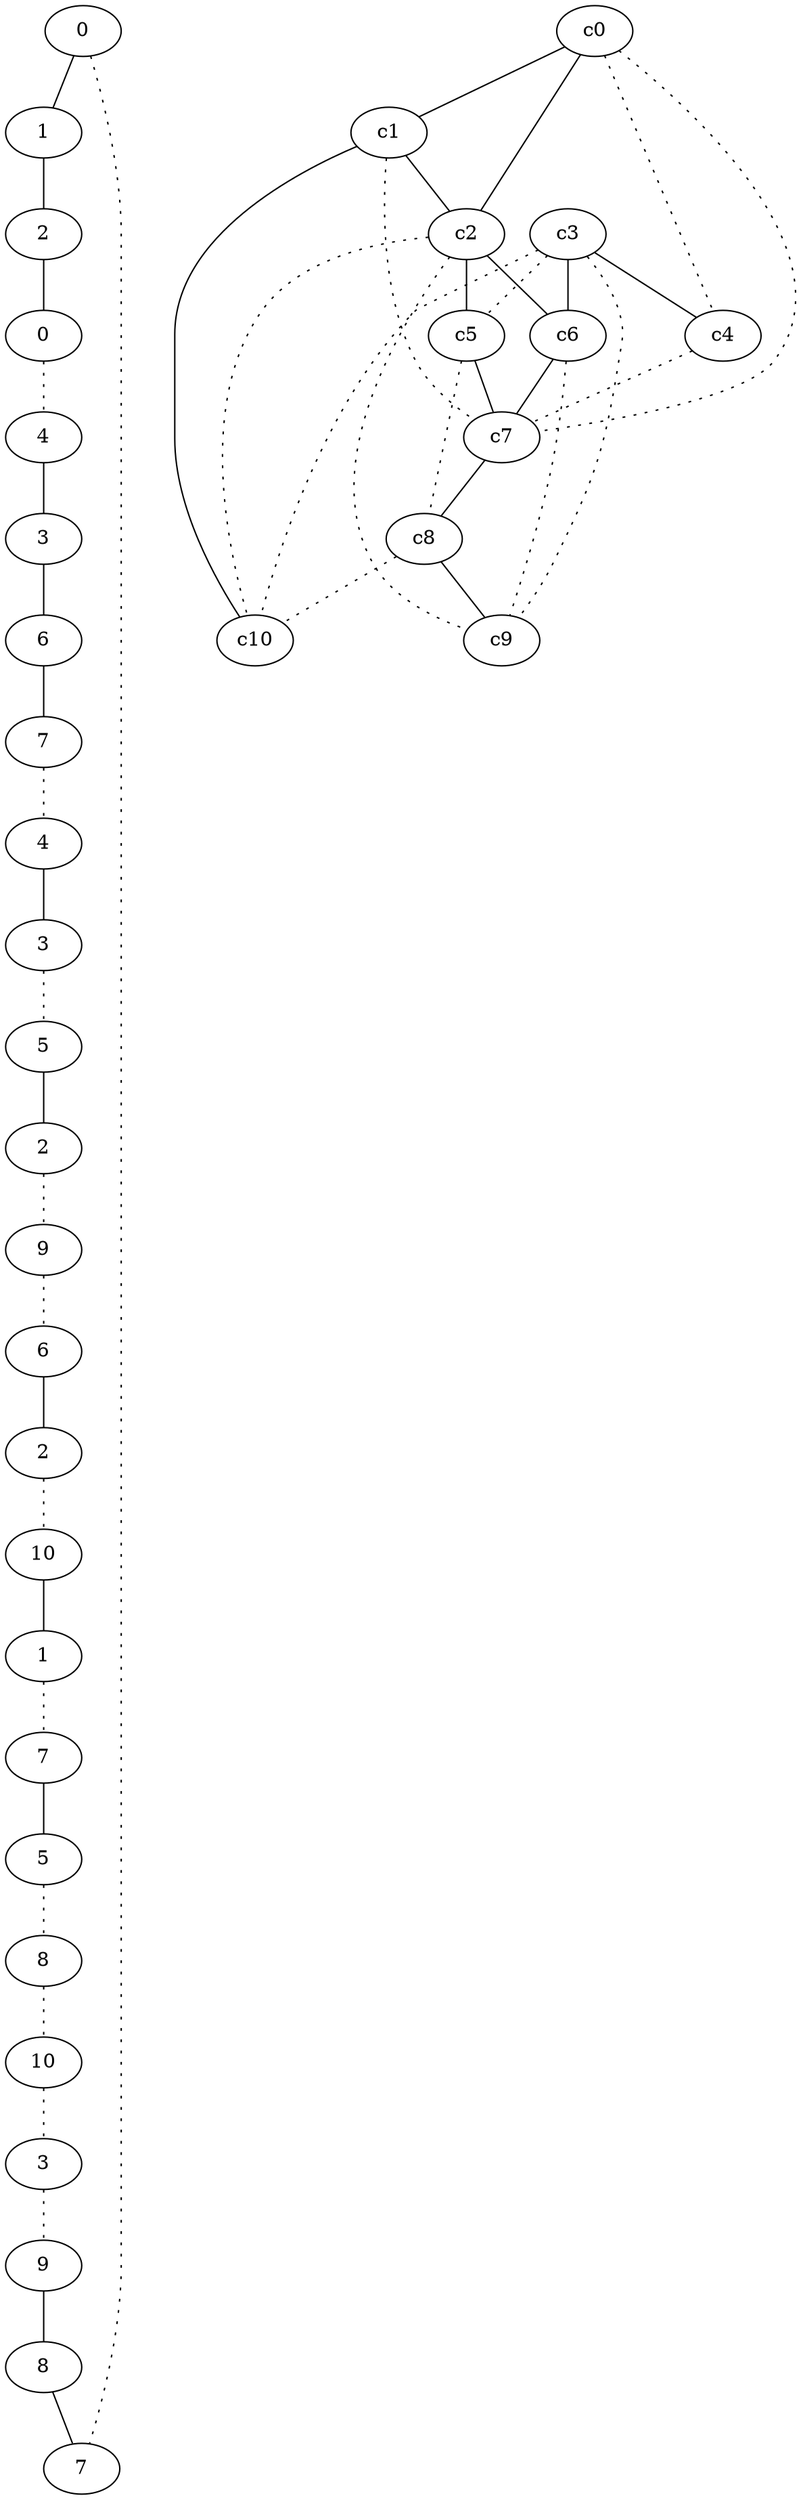 graph {
a0[label=0];
a1[label=1];
a2[label=2];
a3[label=0];
a4[label=4];
a5[label=3];
a6[label=6];
a7[label=7];
a8[label=4];
a9[label=3];
a10[label=5];
a11[label=2];
a12[label=9];
a13[label=6];
a14[label=2];
a15[label=10];
a16[label=1];
a17[label=7];
a18[label=5];
a19[label=8];
a20[label=10];
a21[label=3];
a22[label=9];
a23[label=8];
a24[label=7];
a0 -- a1;
a0 -- a24 [style=dotted];
a1 -- a2;
a2 -- a3;
a3 -- a4 [style=dotted];
a4 -- a5;
a5 -- a6;
a6 -- a7;
a7 -- a8 [style=dotted];
a8 -- a9;
a9 -- a10 [style=dotted];
a10 -- a11;
a11 -- a12 [style=dotted];
a12 -- a13 [style=dotted];
a13 -- a14;
a14 -- a15 [style=dotted];
a15 -- a16;
a16 -- a17 [style=dotted];
a17 -- a18;
a18 -- a19 [style=dotted];
a19 -- a20 [style=dotted];
a20 -- a21 [style=dotted];
a21 -- a22 [style=dotted];
a22 -- a23;
a23 -- a24;
c0 -- c1;
c0 -- c2;
c0 -- c4 [style=dotted];
c0 -- c7 [style=dotted];
c1 -- c2;
c1 -- c7 [style=dotted];
c1 -- c10;
c2 -- c5;
c2 -- c6;
c2 -- c9 [style=dotted];
c2 -- c10 [style=dotted];
c3 -- c4;
c3 -- c5 [style=dotted];
c3 -- c6;
c3 -- c9 [style=dotted];
c3 -- c10 [style=dotted];
c4 -- c7 [style=dotted];
c5 -- c7;
c5 -- c8 [style=dotted];
c6 -- c7;
c6 -- c9 [style=dotted];
c7 -- c8;
c8 -- c9;
c8 -- c10 [style=dotted];
}
